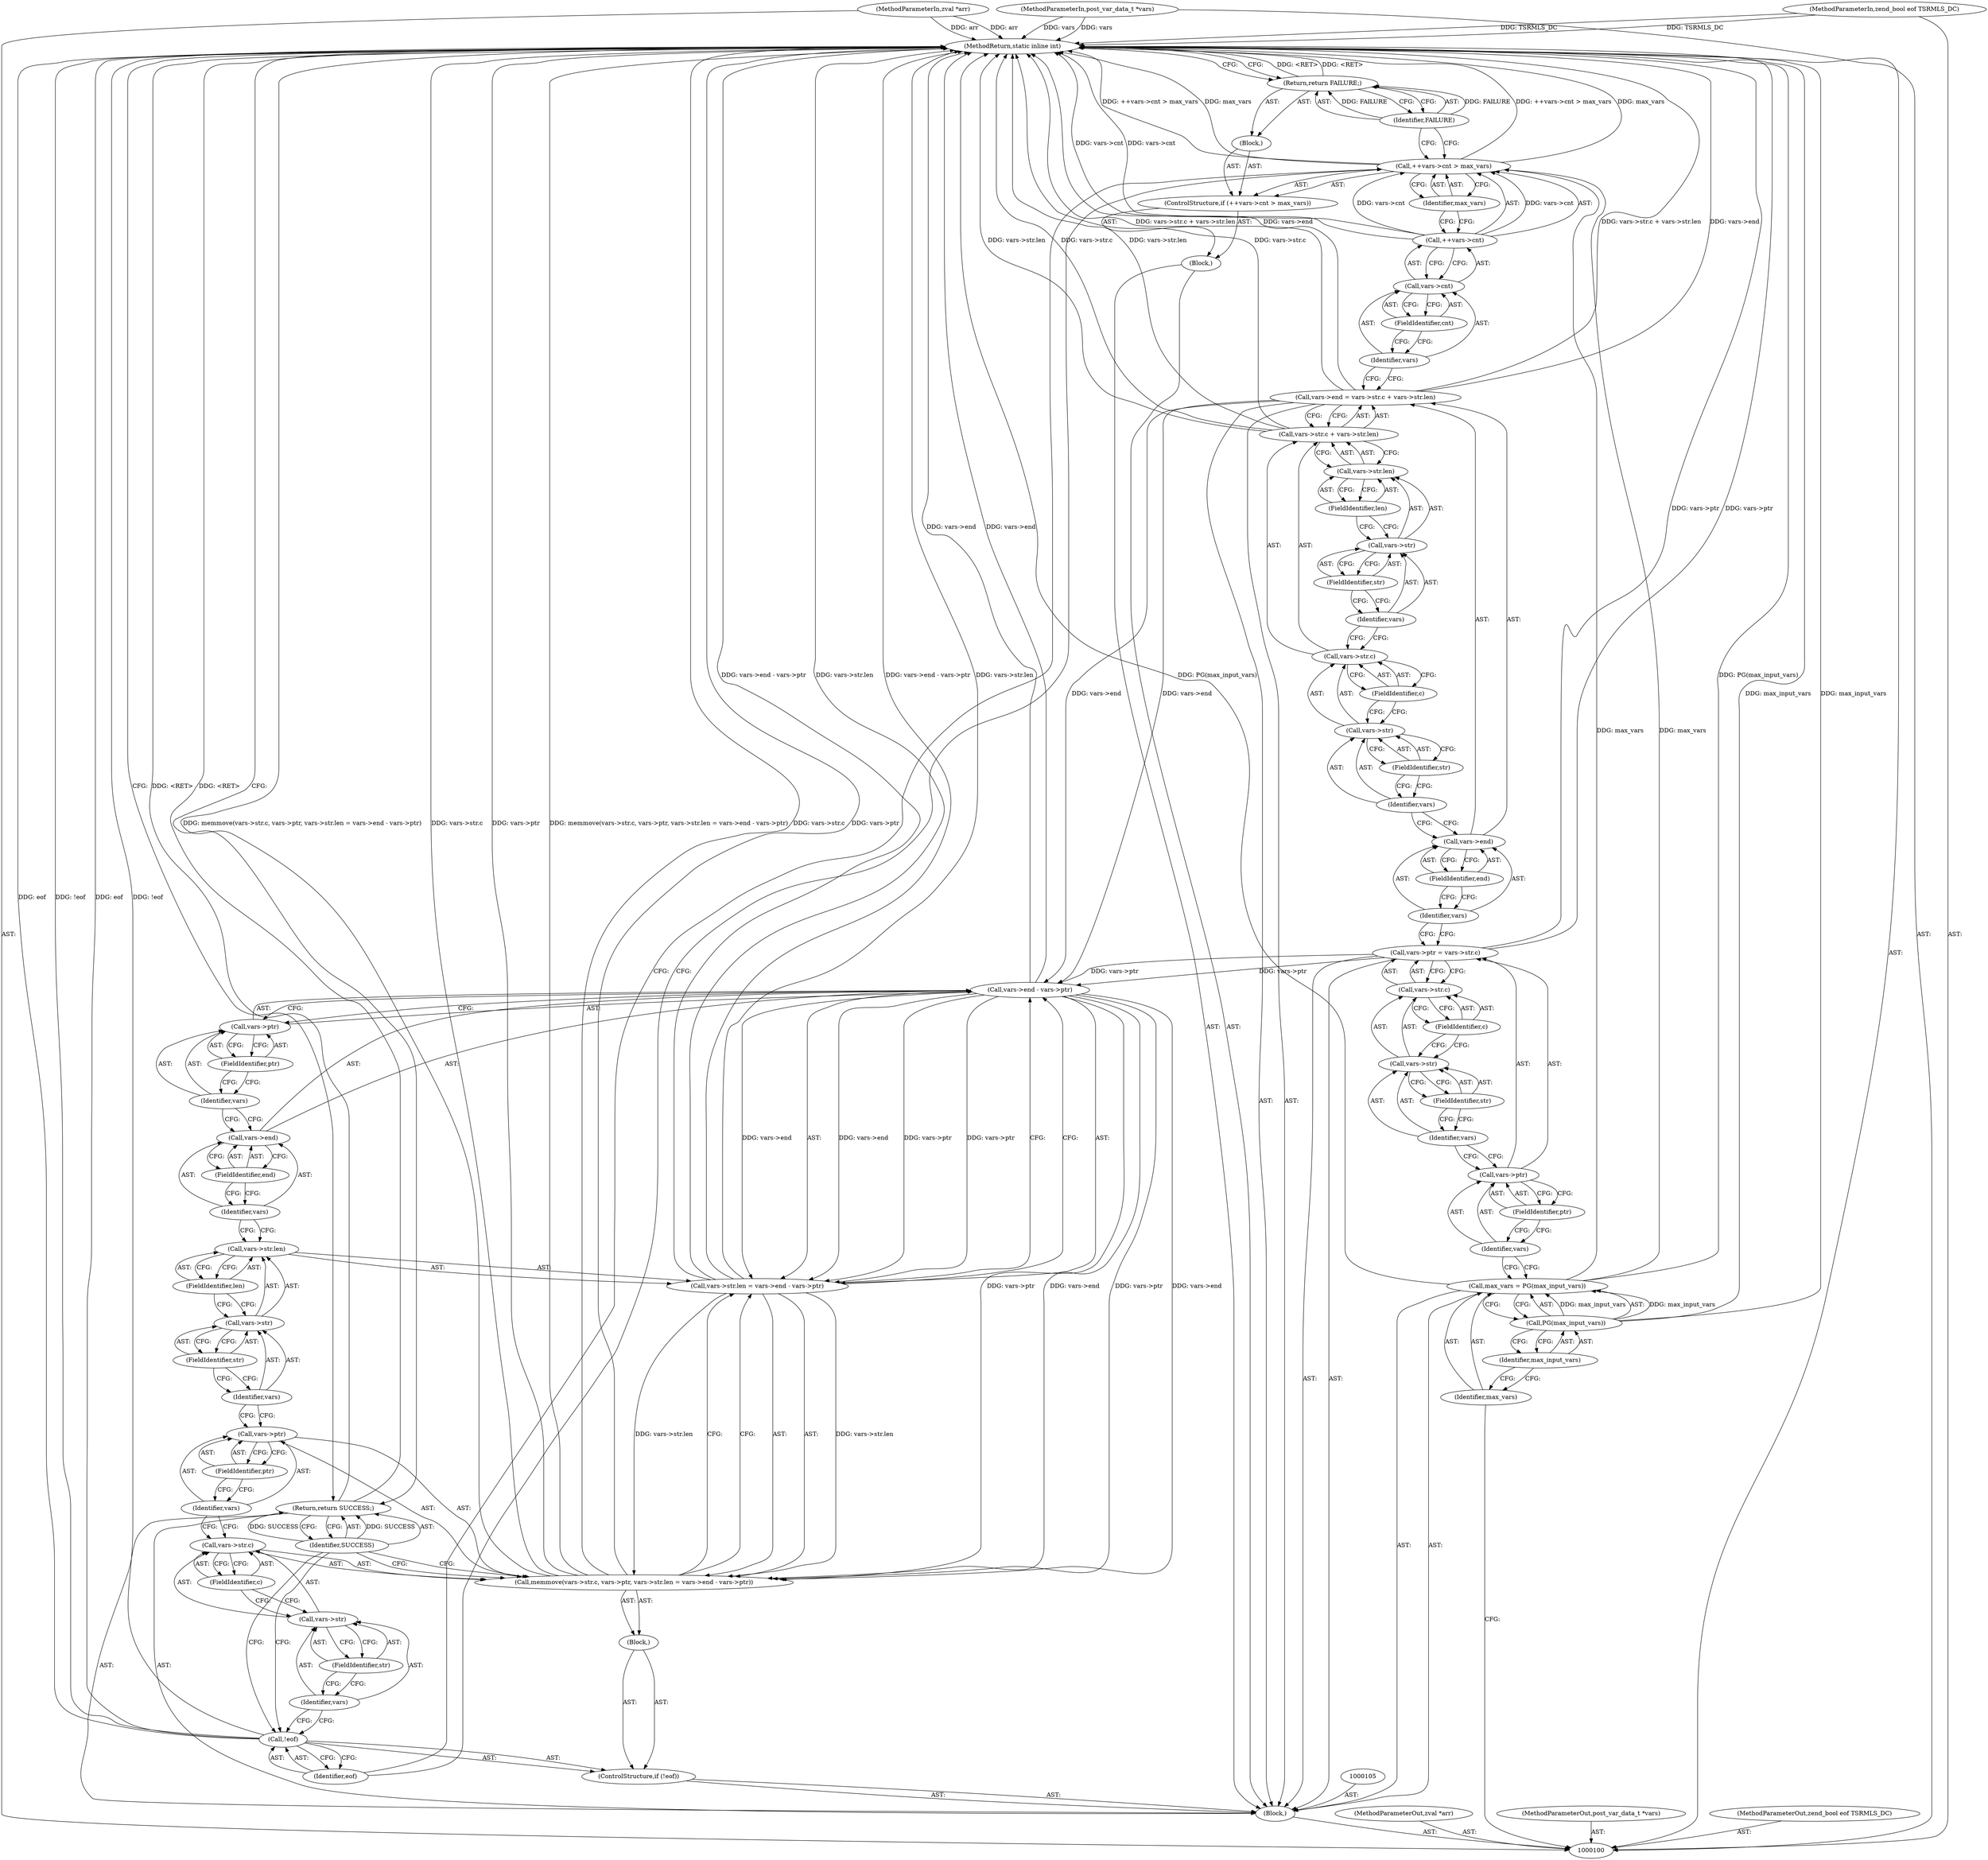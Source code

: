 digraph "1_php-src_0f8cf3b8497dc45c010c44ed9e96518e11e19fc3_0" {
"1000173" [label="(MethodReturn,static inline int)"];
"1000101" [label="(MethodParameterIn,zval *arr)"];
"1000230" [label="(MethodParameterOut,zval *arr)"];
"1000102" [label="(MethodParameterIn,post_var_data_t *vars)"];
"1000231" [label="(MethodParameterOut,post_var_data_t *vars)"];
"1000103" [label="(MethodParameterIn,zend_bool eof TSRMLS_DC)"];
"1000232" [label="(MethodParameterOut,zend_bool eof TSRMLS_DC)"];
"1000144" [label="(Identifier,FAILURE)"];
"1000143" [label="(Return,return FAILURE;)"];
"1000145" [label="(ControlStructure,if (!eof))"];
"1000148" [label="(Block,)"];
"1000146" [label="(Call,!eof)"];
"1000147" [label="(Identifier,eof)"];
"1000150" [label="(Call,vars->str.c)"];
"1000151" [label="(Call,vars->str)"];
"1000152" [label="(Identifier,vars)"];
"1000153" [label="(FieldIdentifier,str)"];
"1000154" [label="(FieldIdentifier,c)"];
"1000155" [label="(Call,vars->ptr)"];
"1000156" [label="(Identifier,vars)"];
"1000149" [label="(Call,memmove(vars->str.c, vars->ptr, vars->str.len = vars->end - vars->ptr))"];
"1000157" [label="(FieldIdentifier,ptr)"];
"1000158" [label="(Call,vars->str.len = vars->end - vars->ptr)"];
"1000159" [label="(Call,vars->str.len)"];
"1000160" [label="(Call,vars->str)"];
"1000161" [label="(Identifier,vars)"];
"1000162" [label="(FieldIdentifier,str)"];
"1000163" [label="(FieldIdentifier,len)"];
"1000164" [label="(Call,vars->end - vars->ptr)"];
"1000165" [label="(Call,vars->end)"];
"1000166" [label="(Identifier,vars)"];
"1000167" [label="(FieldIdentifier,end)"];
"1000168" [label="(Call,vars->ptr)"];
"1000169" [label="(Identifier,vars)"];
"1000170" [label="(FieldIdentifier,ptr)"];
"1000104" [label="(Block,)"];
"1000171" [label="(Return,return SUCCESS;)"];
"1000172" [label="(Identifier,SUCCESS)"];
"1000106" [label="(Call,max_vars = PG(max_input_vars))"];
"1000107" [label="(Identifier,max_vars)"];
"1000108" [label="(Call,PG(max_input_vars))"];
"1000109" [label="(Identifier,max_input_vars)"];
"1000110" [label="(Call,vars->ptr = vars->str.c)"];
"1000111" [label="(Call,vars->ptr)"];
"1000112" [label="(Identifier,vars)"];
"1000114" [label="(Call,vars->str.c)"];
"1000115" [label="(Call,vars->str)"];
"1000116" [label="(Identifier,vars)"];
"1000117" [label="(FieldIdentifier,str)"];
"1000118" [label="(FieldIdentifier,c)"];
"1000113" [label="(FieldIdentifier,ptr)"];
"1000119" [label="(Call,vars->end = vars->str.c + vars->str.len)"];
"1000120" [label="(Call,vars->end)"];
"1000121" [label="(Identifier,vars)"];
"1000123" [label="(Call,vars->str.c + vars->str.len)"];
"1000124" [label="(Call,vars->str.c)"];
"1000125" [label="(Call,vars->str)"];
"1000126" [label="(Identifier,vars)"];
"1000127" [label="(FieldIdentifier,str)"];
"1000128" [label="(FieldIdentifier,c)"];
"1000129" [label="(Call,vars->str.len)"];
"1000130" [label="(Call,vars->str)"];
"1000131" [label="(Identifier,vars)"];
"1000132" [label="(FieldIdentifier,str)"];
"1000133" [label="(FieldIdentifier,len)"];
"1000122" [label="(FieldIdentifier,end)"];
"1000134" [label="(Block,)"];
"1000140" [label="(FieldIdentifier,cnt)"];
"1000135" [label="(ControlStructure,if (++vars->cnt > max_vars))"];
"1000141" [label="(Identifier,max_vars)"];
"1000142" [label="(Block,)"];
"1000136" [label="(Call,++vars->cnt > max_vars)"];
"1000137" [label="(Call,++vars->cnt)"];
"1000138" [label="(Call,vars->cnt)"];
"1000139" [label="(Identifier,vars)"];
"1000173" -> "1000100"  [label="AST: "];
"1000173" -> "1000143"  [label="CFG: "];
"1000173" -> "1000171"  [label="CFG: "];
"1000158" -> "1000173"  [label="DDG: vars->str.len"];
"1000158" -> "1000173"  [label="DDG: vars->end - vars->ptr"];
"1000106" -> "1000173"  [label="DDG: PG(max_input_vars)"];
"1000149" -> "1000173"  [label="DDG: memmove(vars->str.c, vars->ptr, vars->str.len = vars->end - vars->ptr)"];
"1000149" -> "1000173"  [label="DDG: vars->str.c"];
"1000149" -> "1000173"  [label="DDG: vars->ptr"];
"1000102" -> "1000173"  [label="DDG: vars"];
"1000136" -> "1000173"  [label="DDG: ++vars->cnt > max_vars"];
"1000136" -> "1000173"  [label="DDG: max_vars"];
"1000137" -> "1000173"  [label="DDG: vars->cnt"];
"1000146" -> "1000173"  [label="DDG: !eof"];
"1000146" -> "1000173"  [label="DDG: eof"];
"1000119" -> "1000173"  [label="DDG: vars->str.c + vars->str.len"];
"1000119" -> "1000173"  [label="DDG: vars->end"];
"1000123" -> "1000173"  [label="DDG: vars->str.len"];
"1000123" -> "1000173"  [label="DDG: vars->str.c"];
"1000103" -> "1000173"  [label="DDG: TSRMLS_DC"];
"1000101" -> "1000173"  [label="DDG: arr"];
"1000110" -> "1000173"  [label="DDG: vars->ptr"];
"1000108" -> "1000173"  [label="DDG: max_input_vars"];
"1000164" -> "1000173"  [label="DDG: vars->end"];
"1000143" -> "1000173"  [label="DDG: <RET>"];
"1000171" -> "1000173"  [label="DDG: <RET>"];
"1000101" -> "1000100"  [label="AST: "];
"1000101" -> "1000173"  [label="DDG: arr"];
"1000230" -> "1000100"  [label="AST: "];
"1000102" -> "1000100"  [label="AST: "];
"1000102" -> "1000173"  [label="DDG: vars"];
"1000231" -> "1000100"  [label="AST: "];
"1000103" -> "1000100"  [label="AST: "];
"1000103" -> "1000173"  [label="DDG: TSRMLS_DC"];
"1000232" -> "1000100"  [label="AST: "];
"1000144" -> "1000143"  [label="AST: "];
"1000144" -> "1000136"  [label="CFG: "];
"1000143" -> "1000144"  [label="CFG: "];
"1000144" -> "1000143"  [label="DDG: FAILURE"];
"1000143" -> "1000142"  [label="AST: "];
"1000143" -> "1000144"  [label="CFG: "];
"1000144" -> "1000143"  [label="AST: "];
"1000173" -> "1000143"  [label="CFG: "];
"1000143" -> "1000173"  [label="DDG: <RET>"];
"1000144" -> "1000143"  [label="DDG: FAILURE"];
"1000145" -> "1000104"  [label="AST: "];
"1000146" -> "1000145"  [label="AST: "];
"1000148" -> "1000145"  [label="AST: "];
"1000148" -> "1000145"  [label="AST: "];
"1000149" -> "1000148"  [label="AST: "];
"1000146" -> "1000145"  [label="AST: "];
"1000146" -> "1000147"  [label="CFG: "];
"1000147" -> "1000146"  [label="AST: "];
"1000152" -> "1000146"  [label="CFG: "];
"1000172" -> "1000146"  [label="CFG: "];
"1000146" -> "1000173"  [label="DDG: !eof"];
"1000146" -> "1000173"  [label="DDG: eof"];
"1000147" -> "1000146"  [label="AST: "];
"1000147" -> "1000136"  [label="CFG: "];
"1000146" -> "1000147"  [label="CFG: "];
"1000150" -> "1000149"  [label="AST: "];
"1000150" -> "1000154"  [label="CFG: "];
"1000151" -> "1000150"  [label="AST: "];
"1000154" -> "1000150"  [label="AST: "];
"1000156" -> "1000150"  [label="CFG: "];
"1000151" -> "1000150"  [label="AST: "];
"1000151" -> "1000153"  [label="CFG: "];
"1000152" -> "1000151"  [label="AST: "];
"1000153" -> "1000151"  [label="AST: "];
"1000154" -> "1000151"  [label="CFG: "];
"1000152" -> "1000151"  [label="AST: "];
"1000152" -> "1000146"  [label="CFG: "];
"1000153" -> "1000152"  [label="CFG: "];
"1000153" -> "1000151"  [label="AST: "];
"1000153" -> "1000152"  [label="CFG: "];
"1000151" -> "1000153"  [label="CFG: "];
"1000154" -> "1000150"  [label="AST: "];
"1000154" -> "1000151"  [label="CFG: "];
"1000150" -> "1000154"  [label="CFG: "];
"1000155" -> "1000149"  [label="AST: "];
"1000155" -> "1000157"  [label="CFG: "];
"1000156" -> "1000155"  [label="AST: "];
"1000157" -> "1000155"  [label="AST: "];
"1000161" -> "1000155"  [label="CFG: "];
"1000156" -> "1000155"  [label="AST: "];
"1000156" -> "1000150"  [label="CFG: "];
"1000157" -> "1000156"  [label="CFG: "];
"1000149" -> "1000148"  [label="AST: "];
"1000149" -> "1000158"  [label="CFG: "];
"1000150" -> "1000149"  [label="AST: "];
"1000155" -> "1000149"  [label="AST: "];
"1000158" -> "1000149"  [label="AST: "];
"1000172" -> "1000149"  [label="CFG: "];
"1000149" -> "1000173"  [label="DDG: memmove(vars->str.c, vars->ptr, vars->str.len = vars->end - vars->ptr)"];
"1000149" -> "1000173"  [label="DDG: vars->str.c"];
"1000149" -> "1000173"  [label="DDG: vars->ptr"];
"1000164" -> "1000149"  [label="DDG: vars->ptr"];
"1000164" -> "1000149"  [label="DDG: vars->end"];
"1000158" -> "1000149"  [label="DDG: vars->str.len"];
"1000157" -> "1000155"  [label="AST: "];
"1000157" -> "1000156"  [label="CFG: "];
"1000155" -> "1000157"  [label="CFG: "];
"1000158" -> "1000149"  [label="AST: "];
"1000158" -> "1000164"  [label="CFG: "];
"1000159" -> "1000158"  [label="AST: "];
"1000164" -> "1000158"  [label="AST: "];
"1000149" -> "1000158"  [label="CFG: "];
"1000158" -> "1000173"  [label="DDG: vars->str.len"];
"1000158" -> "1000173"  [label="DDG: vars->end - vars->ptr"];
"1000158" -> "1000149"  [label="DDG: vars->str.len"];
"1000164" -> "1000158"  [label="DDG: vars->end"];
"1000164" -> "1000158"  [label="DDG: vars->ptr"];
"1000159" -> "1000158"  [label="AST: "];
"1000159" -> "1000163"  [label="CFG: "];
"1000160" -> "1000159"  [label="AST: "];
"1000163" -> "1000159"  [label="AST: "];
"1000166" -> "1000159"  [label="CFG: "];
"1000160" -> "1000159"  [label="AST: "];
"1000160" -> "1000162"  [label="CFG: "];
"1000161" -> "1000160"  [label="AST: "];
"1000162" -> "1000160"  [label="AST: "];
"1000163" -> "1000160"  [label="CFG: "];
"1000161" -> "1000160"  [label="AST: "];
"1000161" -> "1000155"  [label="CFG: "];
"1000162" -> "1000161"  [label="CFG: "];
"1000162" -> "1000160"  [label="AST: "];
"1000162" -> "1000161"  [label="CFG: "];
"1000160" -> "1000162"  [label="CFG: "];
"1000163" -> "1000159"  [label="AST: "];
"1000163" -> "1000160"  [label="CFG: "];
"1000159" -> "1000163"  [label="CFG: "];
"1000164" -> "1000158"  [label="AST: "];
"1000164" -> "1000168"  [label="CFG: "];
"1000165" -> "1000164"  [label="AST: "];
"1000168" -> "1000164"  [label="AST: "];
"1000158" -> "1000164"  [label="CFG: "];
"1000164" -> "1000173"  [label="DDG: vars->end"];
"1000164" -> "1000149"  [label="DDG: vars->ptr"];
"1000164" -> "1000149"  [label="DDG: vars->end"];
"1000164" -> "1000158"  [label="DDG: vars->end"];
"1000164" -> "1000158"  [label="DDG: vars->ptr"];
"1000119" -> "1000164"  [label="DDG: vars->end"];
"1000110" -> "1000164"  [label="DDG: vars->ptr"];
"1000165" -> "1000164"  [label="AST: "];
"1000165" -> "1000167"  [label="CFG: "];
"1000166" -> "1000165"  [label="AST: "];
"1000167" -> "1000165"  [label="AST: "];
"1000169" -> "1000165"  [label="CFG: "];
"1000166" -> "1000165"  [label="AST: "];
"1000166" -> "1000159"  [label="CFG: "];
"1000167" -> "1000166"  [label="CFG: "];
"1000167" -> "1000165"  [label="AST: "];
"1000167" -> "1000166"  [label="CFG: "];
"1000165" -> "1000167"  [label="CFG: "];
"1000168" -> "1000164"  [label="AST: "];
"1000168" -> "1000170"  [label="CFG: "];
"1000169" -> "1000168"  [label="AST: "];
"1000170" -> "1000168"  [label="AST: "];
"1000164" -> "1000168"  [label="CFG: "];
"1000169" -> "1000168"  [label="AST: "];
"1000169" -> "1000165"  [label="CFG: "];
"1000170" -> "1000169"  [label="CFG: "];
"1000170" -> "1000168"  [label="AST: "];
"1000170" -> "1000169"  [label="CFG: "];
"1000168" -> "1000170"  [label="CFG: "];
"1000104" -> "1000100"  [label="AST: "];
"1000105" -> "1000104"  [label="AST: "];
"1000106" -> "1000104"  [label="AST: "];
"1000110" -> "1000104"  [label="AST: "];
"1000119" -> "1000104"  [label="AST: "];
"1000134" -> "1000104"  [label="AST: "];
"1000145" -> "1000104"  [label="AST: "];
"1000171" -> "1000104"  [label="AST: "];
"1000171" -> "1000104"  [label="AST: "];
"1000171" -> "1000172"  [label="CFG: "];
"1000172" -> "1000171"  [label="AST: "];
"1000173" -> "1000171"  [label="CFG: "];
"1000171" -> "1000173"  [label="DDG: <RET>"];
"1000172" -> "1000171"  [label="DDG: SUCCESS"];
"1000172" -> "1000171"  [label="AST: "];
"1000172" -> "1000149"  [label="CFG: "];
"1000172" -> "1000146"  [label="CFG: "];
"1000171" -> "1000172"  [label="CFG: "];
"1000172" -> "1000171"  [label="DDG: SUCCESS"];
"1000106" -> "1000104"  [label="AST: "];
"1000106" -> "1000108"  [label="CFG: "];
"1000107" -> "1000106"  [label="AST: "];
"1000108" -> "1000106"  [label="AST: "];
"1000112" -> "1000106"  [label="CFG: "];
"1000106" -> "1000173"  [label="DDG: PG(max_input_vars)"];
"1000108" -> "1000106"  [label="DDG: max_input_vars"];
"1000106" -> "1000136"  [label="DDG: max_vars"];
"1000107" -> "1000106"  [label="AST: "];
"1000107" -> "1000100"  [label="CFG: "];
"1000109" -> "1000107"  [label="CFG: "];
"1000108" -> "1000106"  [label="AST: "];
"1000108" -> "1000109"  [label="CFG: "];
"1000109" -> "1000108"  [label="AST: "];
"1000106" -> "1000108"  [label="CFG: "];
"1000108" -> "1000173"  [label="DDG: max_input_vars"];
"1000108" -> "1000106"  [label="DDG: max_input_vars"];
"1000109" -> "1000108"  [label="AST: "];
"1000109" -> "1000107"  [label="CFG: "];
"1000108" -> "1000109"  [label="CFG: "];
"1000110" -> "1000104"  [label="AST: "];
"1000110" -> "1000114"  [label="CFG: "];
"1000111" -> "1000110"  [label="AST: "];
"1000114" -> "1000110"  [label="AST: "];
"1000121" -> "1000110"  [label="CFG: "];
"1000110" -> "1000173"  [label="DDG: vars->ptr"];
"1000110" -> "1000164"  [label="DDG: vars->ptr"];
"1000111" -> "1000110"  [label="AST: "];
"1000111" -> "1000113"  [label="CFG: "];
"1000112" -> "1000111"  [label="AST: "];
"1000113" -> "1000111"  [label="AST: "];
"1000116" -> "1000111"  [label="CFG: "];
"1000112" -> "1000111"  [label="AST: "];
"1000112" -> "1000106"  [label="CFG: "];
"1000113" -> "1000112"  [label="CFG: "];
"1000114" -> "1000110"  [label="AST: "];
"1000114" -> "1000118"  [label="CFG: "];
"1000115" -> "1000114"  [label="AST: "];
"1000118" -> "1000114"  [label="AST: "];
"1000110" -> "1000114"  [label="CFG: "];
"1000115" -> "1000114"  [label="AST: "];
"1000115" -> "1000117"  [label="CFG: "];
"1000116" -> "1000115"  [label="AST: "];
"1000117" -> "1000115"  [label="AST: "];
"1000118" -> "1000115"  [label="CFG: "];
"1000116" -> "1000115"  [label="AST: "];
"1000116" -> "1000111"  [label="CFG: "];
"1000117" -> "1000116"  [label="CFG: "];
"1000117" -> "1000115"  [label="AST: "];
"1000117" -> "1000116"  [label="CFG: "];
"1000115" -> "1000117"  [label="CFG: "];
"1000118" -> "1000114"  [label="AST: "];
"1000118" -> "1000115"  [label="CFG: "];
"1000114" -> "1000118"  [label="CFG: "];
"1000113" -> "1000111"  [label="AST: "];
"1000113" -> "1000112"  [label="CFG: "];
"1000111" -> "1000113"  [label="CFG: "];
"1000119" -> "1000104"  [label="AST: "];
"1000119" -> "1000123"  [label="CFG: "];
"1000120" -> "1000119"  [label="AST: "];
"1000123" -> "1000119"  [label="AST: "];
"1000139" -> "1000119"  [label="CFG: "];
"1000119" -> "1000173"  [label="DDG: vars->str.c + vars->str.len"];
"1000119" -> "1000173"  [label="DDG: vars->end"];
"1000119" -> "1000164"  [label="DDG: vars->end"];
"1000120" -> "1000119"  [label="AST: "];
"1000120" -> "1000122"  [label="CFG: "];
"1000121" -> "1000120"  [label="AST: "];
"1000122" -> "1000120"  [label="AST: "];
"1000126" -> "1000120"  [label="CFG: "];
"1000121" -> "1000120"  [label="AST: "];
"1000121" -> "1000110"  [label="CFG: "];
"1000122" -> "1000121"  [label="CFG: "];
"1000123" -> "1000119"  [label="AST: "];
"1000123" -> "1000129"  [label="CFG: "];
"1000124" -> "1000123"  [label="AST: "];
"1000129" -> "1000123"  [label="AST: "];
"1000119" -> "1000123"  [label="CFG: "];
"1000123" -> "1000173"  [label="DDG: vars->str.len"];
"1000123" -> "1000173"  [label="DDG: vars->str.c"];
"1000124" -> "1000123"  [label="AST: "];
"1000124" -> "1000128"  [label="CFG: "];
"1000125" -> "1000124"  [label="AST: "];
"1000128" -> "1000124"  [label="AST: "];
"1000131" -> "1000124"  [label="CFG: "];
"1000125" -> "1000124"  [label="AST: "];
"1000125" -> "1000127"  [label="CFG: "];
"1000126" -> "1000125"  [label="AST: "];
"1000127" -> "1000125"  [label="AST: "];
"1000128" -> "1000125"  [label="CFG: "];
"1000126" -> "1000125"  [label="AST: "];
"1000126" -> "1000120"  [label="CFG: "];
"1000127" -> "1000126"  [label="CFG: "];
"1000127" -> "1000125"  [label="AST: "];
"1000127" -> "1000126"  [label="CFG: "];
"1000125" -> "1000127"  [label="CFG: "];
"1000128" -> "1000124"  [label="AST: "];
"1000128" -> "1000125"  [label="CFG: "];
"1000124" -> "1000128"  [label="CFG: "];
"1000129" -> "1000123"  [label="AST: "];
"1000129" -> "1000133"  [label="CFG: "];
"1000130" -> "1000129"  [label="AST: "];
"1000133" -> "1000129"  [label="AST: "];
"1000123" -> "1000129"  [label="CFG: "];
"1000130" -> "1000129"  [label="AST: "];
"1000130" -> "1000132"  [label="CFG: "];
"1000131" -> "1000130"  [label="AST: "];
"1000132" -> "1000130"  [label="AST: "];
"1000133" -> "1000130"  [label="CFG: "];
"1000131" -> "1000130"  [label="AST: "];
"1000131" -> "1000124"  [label="CFG: "];
"1000132" -> "1000131"  [label="CFG: "];
"1000132" -> "1000130"  [label="AST: "];
"1000132" -> "1000131"  [label="CFG: "];
"1000130" -> "1000132"  [label="CFG: "];
"1000133" -> "1000129"  [label="AST: "];
"1000133" -> "1000130"  [label="CFG: "];
"1000129" -> "1000133"  [label="CFG: "];
"1000122" -> "1000120"  [label="AST: "];
"1000122" -> "1000121"  [label="CFG: "];
"1000120" -> "1000122"  [label="CFG: "];
"1000134" -> "1000104"  [label="AST: "];
"1000135" -> "1000134"  [label="AST: "];
"1000140" -> "1000138"  [label="AST: "];
"1000140" -> "1000139"  [label="CFG: "];
"1000138" -> "1000140"  [label="CFG: "];
"1000135" -> "1000134"  [label="AST: "];
"1000136" -> "1000135"  [label="AST: "];
"1000142" -> "1000135"  [label="AST: "];
"1000141" -> "1000136"  [label="AST: "];
"1000141" -> "1000137"  [label="CFG: "];
"1000136" -> "1000141"  [label="CFG: "];
"1000142" -> "1000135"  [label="AST: "];
"1000143" -> "1000142"  [label="AST: "];
"1000136" -> "1000135"  [label="AST: "];
"1000136" -> "1000141"  [label="CFG: "];
"1000137" -> "1000136"  [label="AST: "];
"1000141" -> "1000136"  [label="AST: "];
"1000144" -> "1000136"  [label="CFG: "];
"1000147" -> "1000136"  [label="CFG: "];
"1000136" -> "1000173"  [label="DDG: ++vars->cnt > max_vars"];
"1000136" -> "1000173"  [label="DDG: max_vars"];
"1000137" -> "1000136"  [label="DDG: vars->cnt"];
"1000106" -> "1000136"  [label="DDG: max_vars"];
"1000137" -> "1000136"  [label="AST: "];
"1000137" -> "1000138"  [label="CFG: "];
"1000138" -> "1000137"  [label="AST: "];
"1000141" -> "1000137"  [label="CFG: "];
"1000137" -> "1000173"  [label="DDG: vars->cnt"];
"1000137" -> "1000136"  [label="DDG: vars->cnt"];
"1000138" -> "1000137"  [label="AST: "];
"1000138" -> "1000140"  [label="CFG: "];
"1000139" -> "1000138"  [label="AST: "];
"1000140" -> "1000138"  [label="AST: "];
"1000137" -> "1000138"  [label="CFG: "];
"1000139" -> "1000138"  [label="AST: "];
"1000139" -> "1000119"  [label="CFG: "];
"1000140" -> "1000139"  [label="CFG: "];
}
